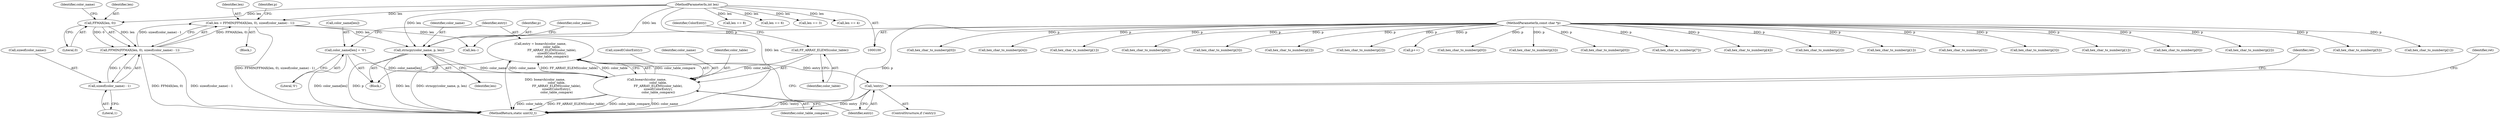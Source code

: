 digraph "0_FFmpeg_cb243972b121b1ae6b60a78ff55a0506c69f3879@pointer" {
"1000311" [label="(Call,entry = bsearch(color_name,\n                        color_table,\n                        FF_ARRAY_ELEMS(color_table),\n                        sizeof(ColorEntry),\n                        color_table_compare))"];
"1000313" [label="(Call,bsearch(color_name,\n                        color_table,\n                        FF_ARRAY_ELEMS(color_table),\n                        sizeof(ColorEntry),\n                        color_table_compare))"];
"1000302" [label="(Call,strncpy(color_name, p, len))"];
"1000101" [label="(MethodParameterIn,const char *p)"];
"1000110" [label="(Call,len = FFMIN(FFMAX(len, 0), sizeof(color_name) - 1))"];
"1000112" [label="(Call,FFMIN(FFMAX(len, 0), sizeof(color_name) - 1))"];
"1000113" [label="(Call,FFMAX(len, 0))"];
"1000102" [label="(MethodParameterIn,int len)"];
"1000116" [label="(Call,sizeof(color_name) - 1)"];
"1000306" [label="(Call,color_name[len] = '\0')"];
"1000316" [label="(Call,FF_ARRAY_ELEMS(color_table))"];
"1000322" [label="(Call,!entry)"];
"1000301" [label="(Block,)"];
"1000316" [label="(Call,FF_ARRAY_ELEMS(color_table))"];
"1000311" [label="(Call,entry = bsearch(color_name,\n                        color_table,\n                        FF_ARRAY_ELEMS(color_table),\n                        sizeof(ColorEntry),\n                        color_table_compare))"];
"1000146" [label="(Call,hex_char_to_number(p[1]))"];
"1000241" [label="(Call,len == 8)"];
"1000254" [label="(Call,hex_char_to_number(p[6]))"];
"1000275" [label="(Call,hex_char_to_number(p[3]))"];
"1000139" [label="(Call,hex_char_to_number(p[2]))"];
"1000112" [label="(Call,FFMIN(FFMAX(len, 0), sizeof(color_name) - 1))"];
"1000323" [label="(Identifier,entry)"];
"1000310" [label="(Literal,'\0')"];
"1000174" [label="(Call,hex_char_to_number(p[2]))"];
"1000116" [label="(Call,sizeof(color_name) - 1)"];
"1000113" [label="(Call,FFMAX(len, 0))"];
"1000114" [label="(Identifier,len)"];
"1000321" [label="(ControlStructure,if (!entry))"];
"1000307" [label="(Call,color_name[len])"];
"1000318" [label="(Call,sizeof(ColorEntry))"];
"1000126" [label="(Call,p++)"];
"1000322" [label="(Call,!entry)"];
"1000314" [label="(Identifier,color_name)"];
"1000101" [label="(MethodParameterIn,const char *p)"];
"1000152" [label="(Call,hex_char_to_number(p[0]))"];
"1000214" [label="(Call,hex_char_to_number(p[3]))"];
"1000111" [label="(Identifier,len)"];
"1000118" [label="(Identifier,color_name)"];
"1000327" [label="(Identifier,ret)"];
"1000187" [label="(Call,hex_char_to_number(p[0]))"];
"1000303" [label="(Identifier,color_name)"];
"1000248" [label="(Call,hex_char_to_number(p[7]))"];
"1000325" [label="(Identifier,ret)"];
"1000207" [label="(Call,hex_char_to_number(p[4]))"];
"1000128" [label="(Call,len--)"];
"1000194" [label="(Call,len == 6)"];
"1000313" [label="(Call,bsearch(color_name,\n                        color_table,\n                        FF_ARRAY_ELEMS(color_table),\n                        sizeof(ColorEntry),\n                        color_table_compare))"];
"1000221" [label="(Call,hex_char_to_number(p[2]))"];
"1000103" [label="(Block,)"];
"1000315" [label="(Identifier,color_table)"];
"1000110" [label="(Call,len = FFMIN(FFMAX(len, 0), sizeof(color_name) - 1))"];
"1000306" [label="(Call,color_name[len] = '\0')"];
"1000181" [label="(Call,hex_char_to_number(p[1]))"];
"1000131" [label="(Call,len == 3)"];
"1000261" [label="(Call,hex_char_to_number(p[5]))"];
"1000115" [label="(Literal,0)"];
"1000167" [label="(Call,hex_char_to_number(p[3]))"];
"1000289" [label="(Call,hex_char_to_number(p[1]))"];
"1000304" [label="(Identifier,p)"];
"1000312" [label="(Identifier,entry)"];
"1000302" [label="(Call,strncpy(color_name, p, len))"];
"1000295" [label="(Call,hex_char_to_number(p[0]))"];
"1000308" [label="(Identifier,color_name)"];
"1000102" [label="(MethodParameterIn,int len)"];
"1000282" [label="(Call,hex_char_to_number(p[2]))"];
"1000123" [label="(Identifier,p)"];
"1000305" [label="(Identifier,len)"];
"1000201" [label="(Call,hex_char_to_number(p[5]))"];
"1000228" [label="(Call,hex_char_to_number(p[1]))"];
"1000234" [label="(Call,hex_char_to_number(p[0]))"];
"1000317" [label="(Identifier,color_table)"];
"1000320" [label="(Identifier,color_table_compare)"];
"1000333" [label="(MethodReturn,static uint32_t)"];
"1000159" [label="(Call,len == 4)"];
"1000117" [label="(Call,sizeof(color_name))"];
"1000319" [label="(Identifier,ColorEntry)"];
"1000119" [label="(Literal,1)"];
"1000268" [label="(Call,hex_char_to_number(p[4]))"];
"1000311" -> "1000301"  [label="AST: "];
"1000311" -> "1000313"  [label="CFG: "];
"1000312" -> "1000311"  [label="AST: "];
"1000313" -> "1000311"  [label="AST: "];
"1000323" -> "1000311"  [label="CFG: "];
"1000311" -> "1000333"  [label="DDG: bsearch(color_name,\n                        color_table,\n                        FF_ARRAY_ELEMS(color_table),\n                        sizeof(ColorEntry),\n                        color_table_compare)"];
"1000313" -> "1000311"  [label="DDG: color_table_compare"];
"1000313" -> "1000311"  [label="DDG: color_name"];
"1000313" -> "1000311"  [label="DDG: FF_ARRAY_ELEMS(color_table)"];
"1000313" -> "1000311"  [label="DDG: color_table"];
"1000311" -> "1000322"  [label="DDG: entry"];
"1000313" -> "1000320"  [label="CFG: "];
"1000314" -> "1000313"  [label="AST: "];
"1000315" -> "1000313"  [label="AST: "];
"1000316" -> "1000313"  [label="AST: "];
"1000318" -> "1000313"  [label="AST: "];
"1000320" -> "1000313"  [label="AST: "];
"1000313" -> "1000333"  [label="DDG: color_table"];
"1000313" -> "1000333"  [label="DDG: FF_ARRAY_ELEMS(color_table)"];
"1000313" -> "1000333"  [label="DDG: color_table_compare"];
"1000313" -> "1000333"  [label="DDG: color_name"];
"1000302" -> "1000313"  [label="DDG: color_name"];
"1000306" -> "1000313"  [label="DDG: color_name[len]"];
"1000316" -> "1000313"  [label="DDG: color_table"];
"1000302" -> "1000301"  [label="AST: "];
"1000302" -> "1000305"  [label="CFG: "];
"1000303" -> "1000302"  [label="AST: "];
"1000304" -> "1000302"  [label="AST: "];
"1000305" -> "1000302"  [label="AST: "];
"1000308" -> "1000302"  [label="CFG: "];
"1000302" -> "1000333"  [label="DDG: p"];
"1000302" -> "1000333"  [label="DDG: len"];
"1000302" -> "1000333"  [label="DDG: strncpy(color_name, p, len)"];
"1000101" -> "1000302"  [label="DDG: p"];
"1000110" -> "1000302"  [label="DDG: len"];
"1000102" -> "1000302"  [label="DDG: len"];
"1000101" -> "1000100"  [label="AST: "];
"1000101" -> "1000333"  [label="DDG: p"];
"1000101" -> "1000126"  [label="DDG: p"];
"1000101" -> "1000139"  [label="DDG: p"];
"1000101" -> "1000146"  [label="DDG: p"];
"1000101" -> "1000152"  [label="DDG: p"];
"1000101" -> "1000167"  [label="DDG: p"];
"1000101" -> "1000174"  [label="DDG: p"];
"1000101" -> "1000181"  [label="DDG: p"];
"1000101" -> "1000187"  [label="DDG: p"];
"1000101" -> "1000201"  [label="DDG: p"];
"1000101" -> "1000207"  [label="DDG: p"];
"1000101" -> "1000214"  [label="DDG: p"];
"1000101" -> "1000221"  [label="DDG: p"];
"1000101" -> "1000228"  [label="DDG: p"];
"1000101" -> "1000234"  [label="DDG: p"];
"1000101" -> "1000248"  [label="DDG: p"];
"1000101" -> "1000254"  [label="DDG: p"];
"1000101" -> "1000261"  [label="DDG: p"];
"1000101" -> "1000268"  [label="DDG: p"];
"1000101" -> "1000275"  [label="DDG: p"];
"1000101" -> "1000282"  [label="DDG: p"];
"1000101" -> "1000289"  [label="DDG: p"];
"1000101" -> "1000295"  [label="DDG: p"];
"1000110" -> "1000103"  [label="AST: "];
"1000110" -> "1000112"  [label="CFG: "];
"1000111" -> "1000110"  [label="AST: "];
"1000112" -> "1000110"  [label="AST: "];
"1000123" -> "1000110"  [label="CFG: "];
"1000110" -> "1000333"  [label="DDG: FFMIN(FFMAX(len, 0), sizeof(color_name) - 1)"];
"1000112" -> "1000110"  [label="DDG: FFMAX(len, 0)"];
"1000112" -> "1000110"  [label="DDG: sizeof(color_name) - 1"];
"1000102" -> "1000110"  [label="DDG: len"];
"1000110" -> "1000128"  [label="DDG: len"];
"1000112" -> "1000116"  [label="CFG: "];
"1000113" -> "1000112"  [label="AST: "];
"1000116" -> "1000112"  [label="AST: "];
"1000112" -> "1000333"  [label="DDG: FFMAX(len, 0)"];
"1000112" -> "1000333"  [label="DDG: sizeof(color_name) - 1"];
"1000113" -> "1000112"  [label="DDG: len"];
"1000113" -> "1000112"  [label="DDG: 0"];
"1000116" -> "1000112"  [label="DDG: 1"];
"1000113" -> "1000115"  [label="CFG: "];
"1000114" -> "1000113"  [label="AST: "];
"1000115" -> "1000113"  [label="AST: "];
"1000118" -> "1000113"  [label="CFG: "];
"1000102" -> "1000113"  [label="DDG: len"];
"1000102" -> "1000100"  [label="AST: "];
"1000102" -> "1000333"  [label="DDG: len"];
"1000102" -> "1000128"  [label="DDG: len"];
"1000102" -> "1000131"  [label="DDG: len"];
"1000102" -> "1000159"  [label="DDG: len"];
"1000102" -> "1000194"  [label="DDG: len"];
"1000102" -> "1000241"  [label="DDG: len"];
"1000116" -> "1000119"  [label="CFG: "];
"1000117" -> "1000116"  [label="AST: "];
"1000119" -> "1000116"  [label="AST: "];
"1000306" -> "1000301"  [label="AST: "];
"1000306" -> "1000310"  [label="CFG: "];
"1000307" -> "1000306"  [label="AST: "];
"1000310" -> "1000306"  [label="AST: "];
"1000312" -> "1000306"  [label="CFG: "];
"1000306" -> "1000333"  [label="DDG: color_name[len]"];
"1000316" -> "1000317"  [label="CFG: "];
"1000317" -> "1000316"  [label="AST: "];
"1000319" -> "1000316"  [label="CFG: "];
"1000322" -> "1000321"  [label="AST: "];
"1000322" -> "1000323"  [label="CFG: "];
"1000323" -> "1000322"  [label="AST: "];
"1000325" -> "1000322"  [label="CFG: "];
"1000327" -> "1000322"  [label="CFG: "];
"1000322" -> "1000333"  [label="DDG: !entry"];
"1000322" -> "1000333"  [label="DDG: entry"];
}
